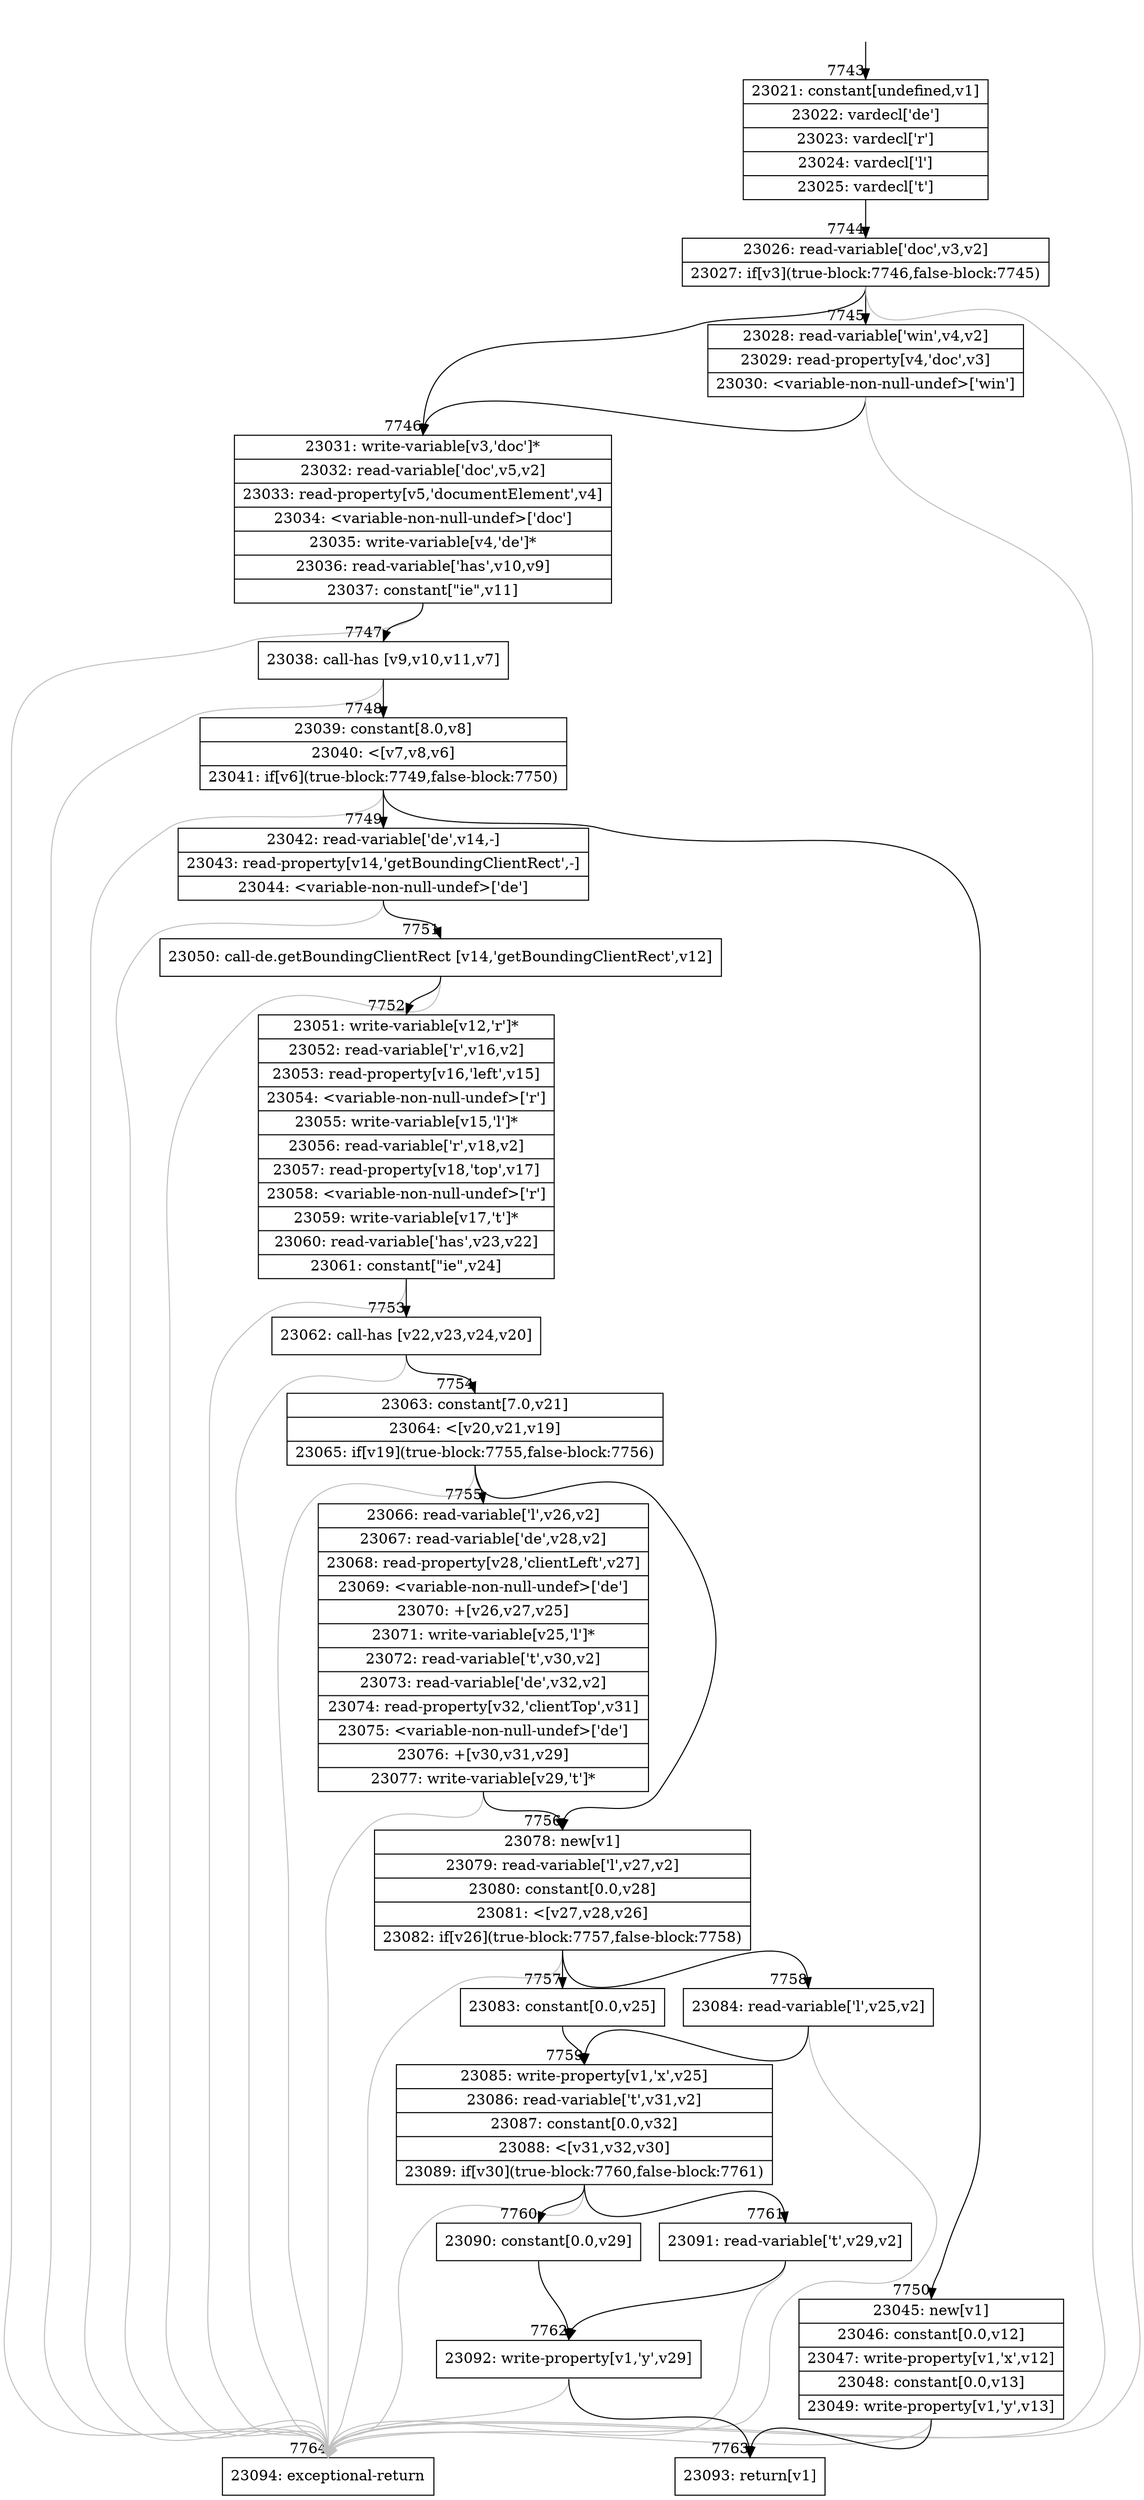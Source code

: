 digraph {
rankdir="TD"
BB_entry527[shape=none,label=""];
BB_entry527 -> BB7743 [tailport=s, headport=n, headlabel="    7743"]
BB7743 [shape=record label="{23021: constant[undefined,v1]|23022: vardecl['de']|23023: vardecl['r']|23024: vardecl['l']|23025: vardecl['t']}" ] 
BB7743 -> BB7744 [tailport=s, headport=n, headlabel="      7744"]
BB7744 [shape=record label="{23026: read-variable['doc',v3,v2]|23027: if[v3](true-block:7746,false-block:7745)}" ] 
BB7744 -> BB7746 [tailport=s, headport=n, headlabel="      7746"]
BB7744 -> BB7745 [tailport=s, headport=n, headlabel="      7745"]
BB7744 -> BB7764 [tailport=s, headport=n, color=gray, headlabel="      7764"]
BB7745 [shape=record label="{23028: read-variable['win',v4,v2]|23029: read-property[v4,'doc',v3]|23030: \<variable-non-null-undef\>['win']}" ] 
BB7745 -> BB7746 [tailport=s, headport=n]
BB7745 -> BB7764 [tailport=s, headport=n, color=gray]
BB7746 [shape=record label="{23031: write-variable[v3,'doc']*|23032: read-variable['doc',v5,v2]|23033: read-property[v5,'documentElement',v4]|23034: \<variable-non-null-undef\>['doc']|23035: write-variable[v4,'de']*|23036: read-variable['has',v10,v9]|23037: constant[\"ie\",v11]}" ] 
BB7746 -> BB7747 [tailport=s, headport=n, headlabel="      7747"]
BB7746 -> BB7764 [tailport=s, headport=n, color=gray]
BB7747 [shape=record label="{23038: call-has [v9,v10,v11,v7]}" ] 
BB7747 -> BB7748 [tailport=s, headport=n, headlabel="      7748"]
BB7747 -> BB7764 [tailport=s, headport=n, color=gray]
BB7748 [shape=record label="{23039: constant[8.0,v8]|23040: \<[v7,v8,v6]|23041: if[v6](true-block:7749,false-block:7750)}" ] 
BB7748 -> BB7749 [tailport=s, headport=n, headlabel="      7749"]
BB7748 -> BB7750 [tailport=s, headport=n, headlabel="      7750"]
BB7748 -> BB7764 [tailport=s, headport=n, color=gray]
BB7749 [shape=record label="{23042: read-variable['de',v14,-]|23043: read-property[v14,'getBoundingClientRect',-]|23044: \<variable-non-null-undef\>['de']}" ] 
BB7749 -> BB7751 [tailport=s, headport=n, headlabel="      7751"]
BB7749 -> BB7764 [tailport=s, headport=n, color=gray]
BB7750 [shape=record label="{23045: new[v1]|23046: constant[0.0,v12]|23047: write-property[v1,'x',v12]|23048: constant[0.0,v13]|23049: write-property[v1,'y',v13]}" ] 
BB7750 -> BB7763 [tailport=s, headport=n, headlabel="      7763"]
BB7750 -> BB7764 [tailport=s, headport=n, color=gray]
BB7751 [shape=record label="{23050: call-de.getBoundingClientRect [v14,'getBoundingClientRect',v12]}" ] 
BB7751 -> BB7752 [tailport=s, headport=n, headlabel="      7752"]
BB7751 -> BB7764 [tailport=s, headport=n, color=gray]
BB7752 [shape=record label="{23051: write-variable[v12,'r']*|23052: read-variable['r',v16,v2]|23053: read-property[v16,'left',v15]|23054: \<variable-non-null-undef\>['r']|23055: write-variable[v15,'l']*|23056: read-variable['r',v18,v2]|23057: read-property[v18,'top',v17]|23058: \<variable-non-null-undef\>['r']|23059: write-variable[v17,'t']*|23060: read-variable['has',v23,v22]|23061: constant[\"ie\",v24]}" ] 
BB7752 -> BB7753 [tailport=s, headport=n, headlabel="      7753"]
BB7752 -> BB7764 [tailport=s, headport=n, color=gray]
BB7753 [shape=record label="{23062: call-has [v22,v23,v24,v20]}" ] 
BB7753 -> BB7754 [tailport=s, headport=n, headlabel="      7754"]
BB7753 -> BB7764 [tailport=s, headport=n, color=gray]
BB7754 [shape=record label="{23063: constant[7.0,v21]|23064: \<[v20,v21,v19]|23065: if[v19](true-block:7755,false-block:7756)}" ] 
BB7754 -> BB7755 [tailport=s, headport=n, headlabel="      7755"]
BB7754 -> BB7756 [tailport=s, headport=n, headlabel="      7756"]
BB7754 -> BB7764 [tailport=s, headport=n, color=gray]
BB7755 [shape=record label="{23066: read-variable['l',v26,v2]|23067: read-variable['de',v28,v2]|23068: read-property[v28,'clientLeft',v27]|23069: \<variable-non-null-undef\>['de']|23070: +[v26,v27,v25]|23071: write-variable[v25,'l']*|23072: read-variable['t',v30,v2]|23073: read-variable['de',v32,v2]|23074: read-property[v32,'clientTop',v31]|23075: \<variable-non-null-undef\>['de']|23076: +[v30,v31,v29]|23077: write-variable[v29,'t']*}" ] 
BB7755 -> BB7756 [tailport=s, headport=n]
BB7755 -> BB7764 [tailport=s, headport=n, color=gray]
BB7756 [shape=record label="{23078: new[v1]|23079: read-variable['l',v27,v2]|23080: constant[0.0,v28]|23081: \<[v27,v28,v26]|23082: if[v26](true-block:7757,false-block:7758)}" ] 
BB7756 -> BB7757 [tailport=s, headport=n, headlabel="      7757"]
BB7756 -> BB7758 [tailport=s, headport=n, headlabel="      7758"]
BB7756 -> BB7764 [tailport=s, headport=n, color=gray]
BB7757 [shape=record label="{23083: constant[0.0,v25]}" ] 
BB7757 -> BB7759 [tailport=s, headport=n, headlabel="      7759"]
BB7758 [shape=record label="{23084: read-variable['l',v25,v2]}" ] 
BB7758 -> BB7759 [tailport=s, headport=n]
BB7758 -> BB7764 [tailport=s, headport=n, color=gray]
BB7759 [shape=record label="{23085: write-property[v1,'x',v25]|23086: read-variable['t',v31,v2]|23087: constant[0.0,v32]|23088: \<[v31,v32,v30]|23089: if[v30](true-block:7760,false-block:7761)}" ] 
BB7759 -> BB7760 [tailport=s, headport=n, headlabel="      7760"]
BB7759 -> BB7761 [tailport=s, headport=n, headlabel="      7761"]
BB7759 -> BB7764 [tailport=s, headport=n, color=gray]
BB7760 [shape=record label="{23090: constant[0.0,v29]}" ] 
BB7760 -> BB7762 [tailport=s, headport=n, headlabel="      7762"]
BB7761 [shape=record label="{23091: read-variable['t',v29,v2]}" ] 
BB7761 -> BB7762 [tailport=s, headport=n]
BB7761 -> BB7764 [tailport=s, headport=n, color=gray]
BB7762 [shape=record label="{23092: write-property[v1,'y',v29]}" ] 
BB7762 -> BB7763 [tailport=s, headport=n]
BB7762 -> BB7764 [tailport=s, headport=n, color=gray]
BB7763 [shape=record label="{23093: return[v1]}" ] 
BB7764 [shape=record label="{23094: exceptional-return}" ] 
//#$~ 10847
}

